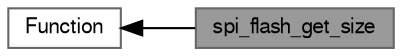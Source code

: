 digraph "spi_flash_get_size"
{
 // LATEX_PDF_SIZE
  bgcolor="transparent";
  edge [fontname=FreeSans,fontsize=10,labelfontname=FreeSans,labelfontsize=10];
  node [fontname=FreeSans,fontsize=10,shape=box,height=0.2,width=0.4];
  rankdir=LR;
  Node2 [label="Function",height=0.2,width=0.4,color="grey40", fillcolor="white", style="filled",URL="$group___s_p_i_f_l_a_s_h_a_p_i.html",tooltip=" "];
  Node1 [label="spi_flash_get_size",height=0.2,width=0.4,color="gray40", fillcolor="grey60", style="filled", fontcolor="black",tooltip=" "];
  Node2->Node1 [shape=plaintext, dir="back", style="solid"];
}
